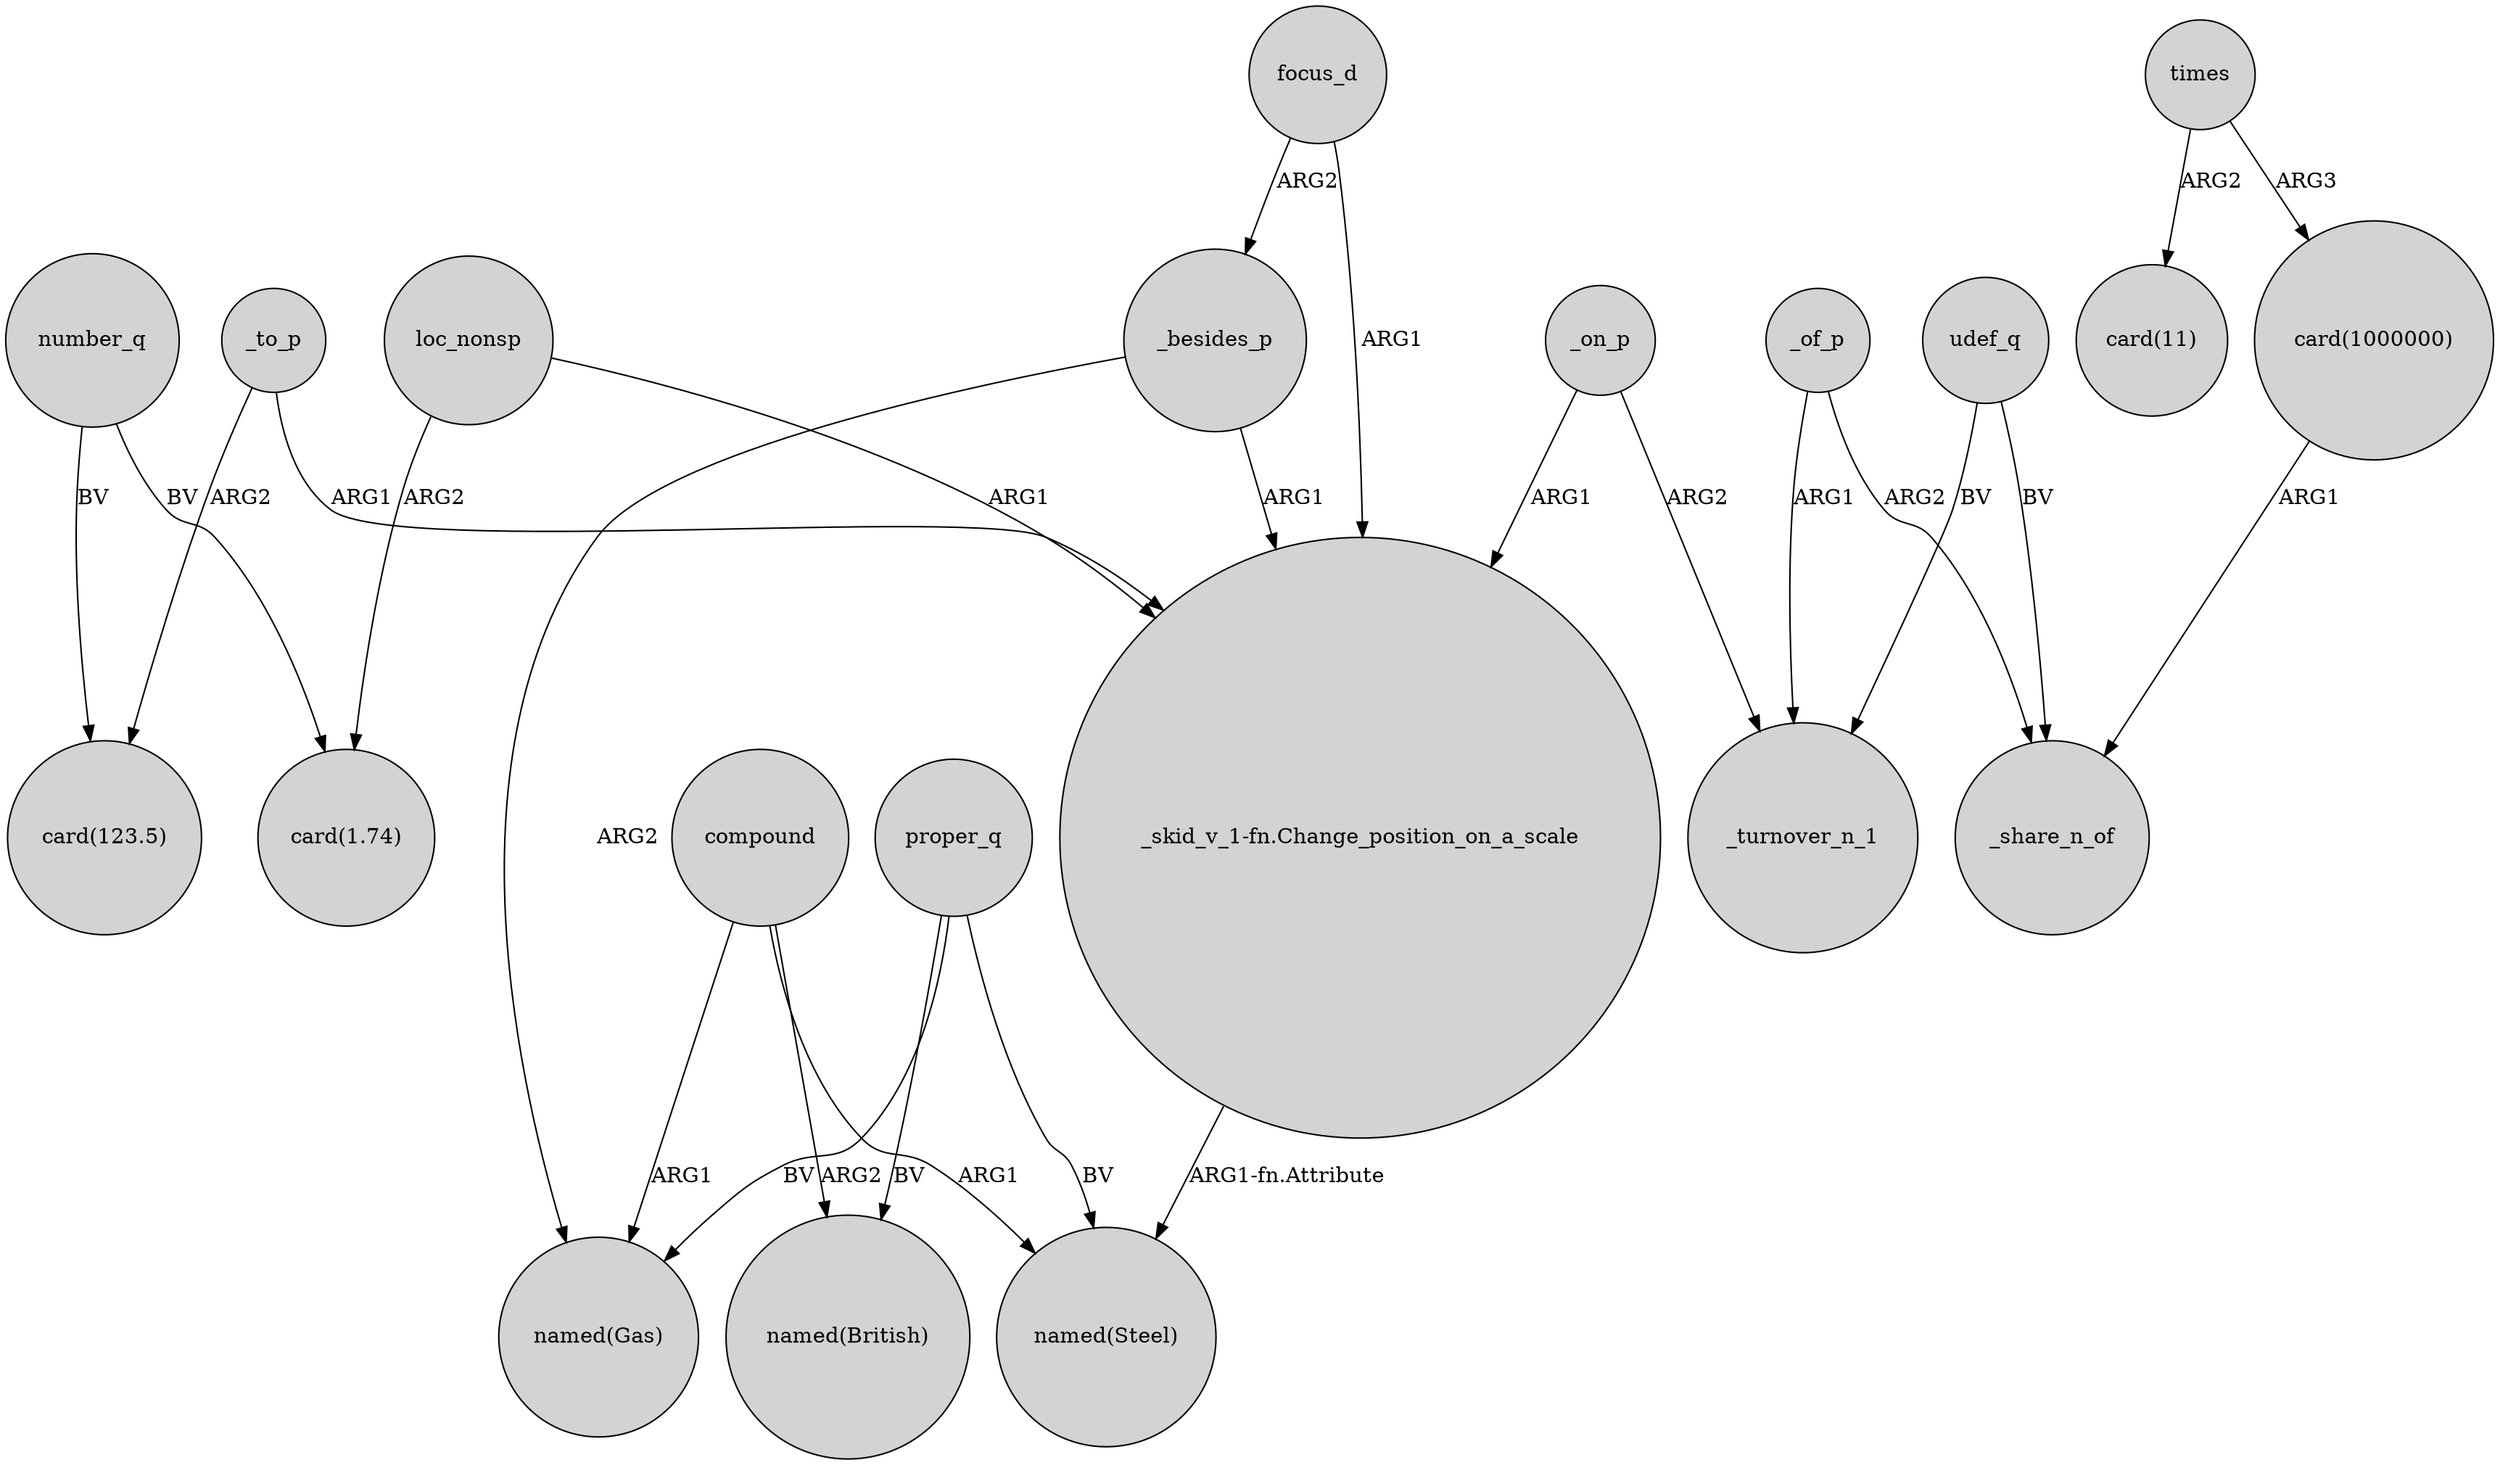 digraph {
	node [shape=circle style=filled]
	proper_q -> "named(British)" [label=BV]
	_of_p -> _turnover_n_1 [label=ARG1]
	compound -> "named(Steel)" [label=ARG1]
	times -> "card(11)" [label=ARG2]
	_to_p -> "_skid_v_1-fn.Change_position_on_a_scale" [label=ARG1]
	proper_q -> "named(Gas)" [label=BV]
	_besides_p -> "_skid_v_1-fn.Change_position_on_a_scale" [label=ARG1]
	udef_q -> _turnover_n_1 [label=BV]
	number_q -> "card(1.74)" [label=BV]
	times -> "card(1000000)" [label=ARG3]
	proper_q -> "named(Steel)" [label=BV]
	loc_nonsp -> "_skid_v_1-fn.Change_position_on_a_scale" [label=ARG1]
	loc_nonsp -> "card(1.74)" [label=ARG2]
	compound -> "named(Gas)" [label=ARG1]
	"_skid_v_1-fn.Change_position_on_a_scale" -> "named(Steel)" [label="ARG1-fn.Attribute"]
	_to_p -> "card(123.5)" [label=ARG2]
	focus_d -> "_skid_v_1-fn.Change_position_on_a_scale" [label=ARG1]
	udef_q -> _share_n_of [label=BV]
	"card(1000000)" -> _share_n_of [label=ARG1]
	_besides_p -> "named(Gas)" [label=ARG2]
	_on_p -> _turnover_n_1 [label=ARG2]
	compound -> "named(British)" [label=ARG2]
	number_q -> "card(123.5)" [label=BV]
	focus_d -> _besides_p [label=ARG2]
	_of_p -> _share_n_of [label=ARG2]
	_on_p -> "_skid_v_1-fn.Change_position_on_a_scale" [label=ARG1]
}
